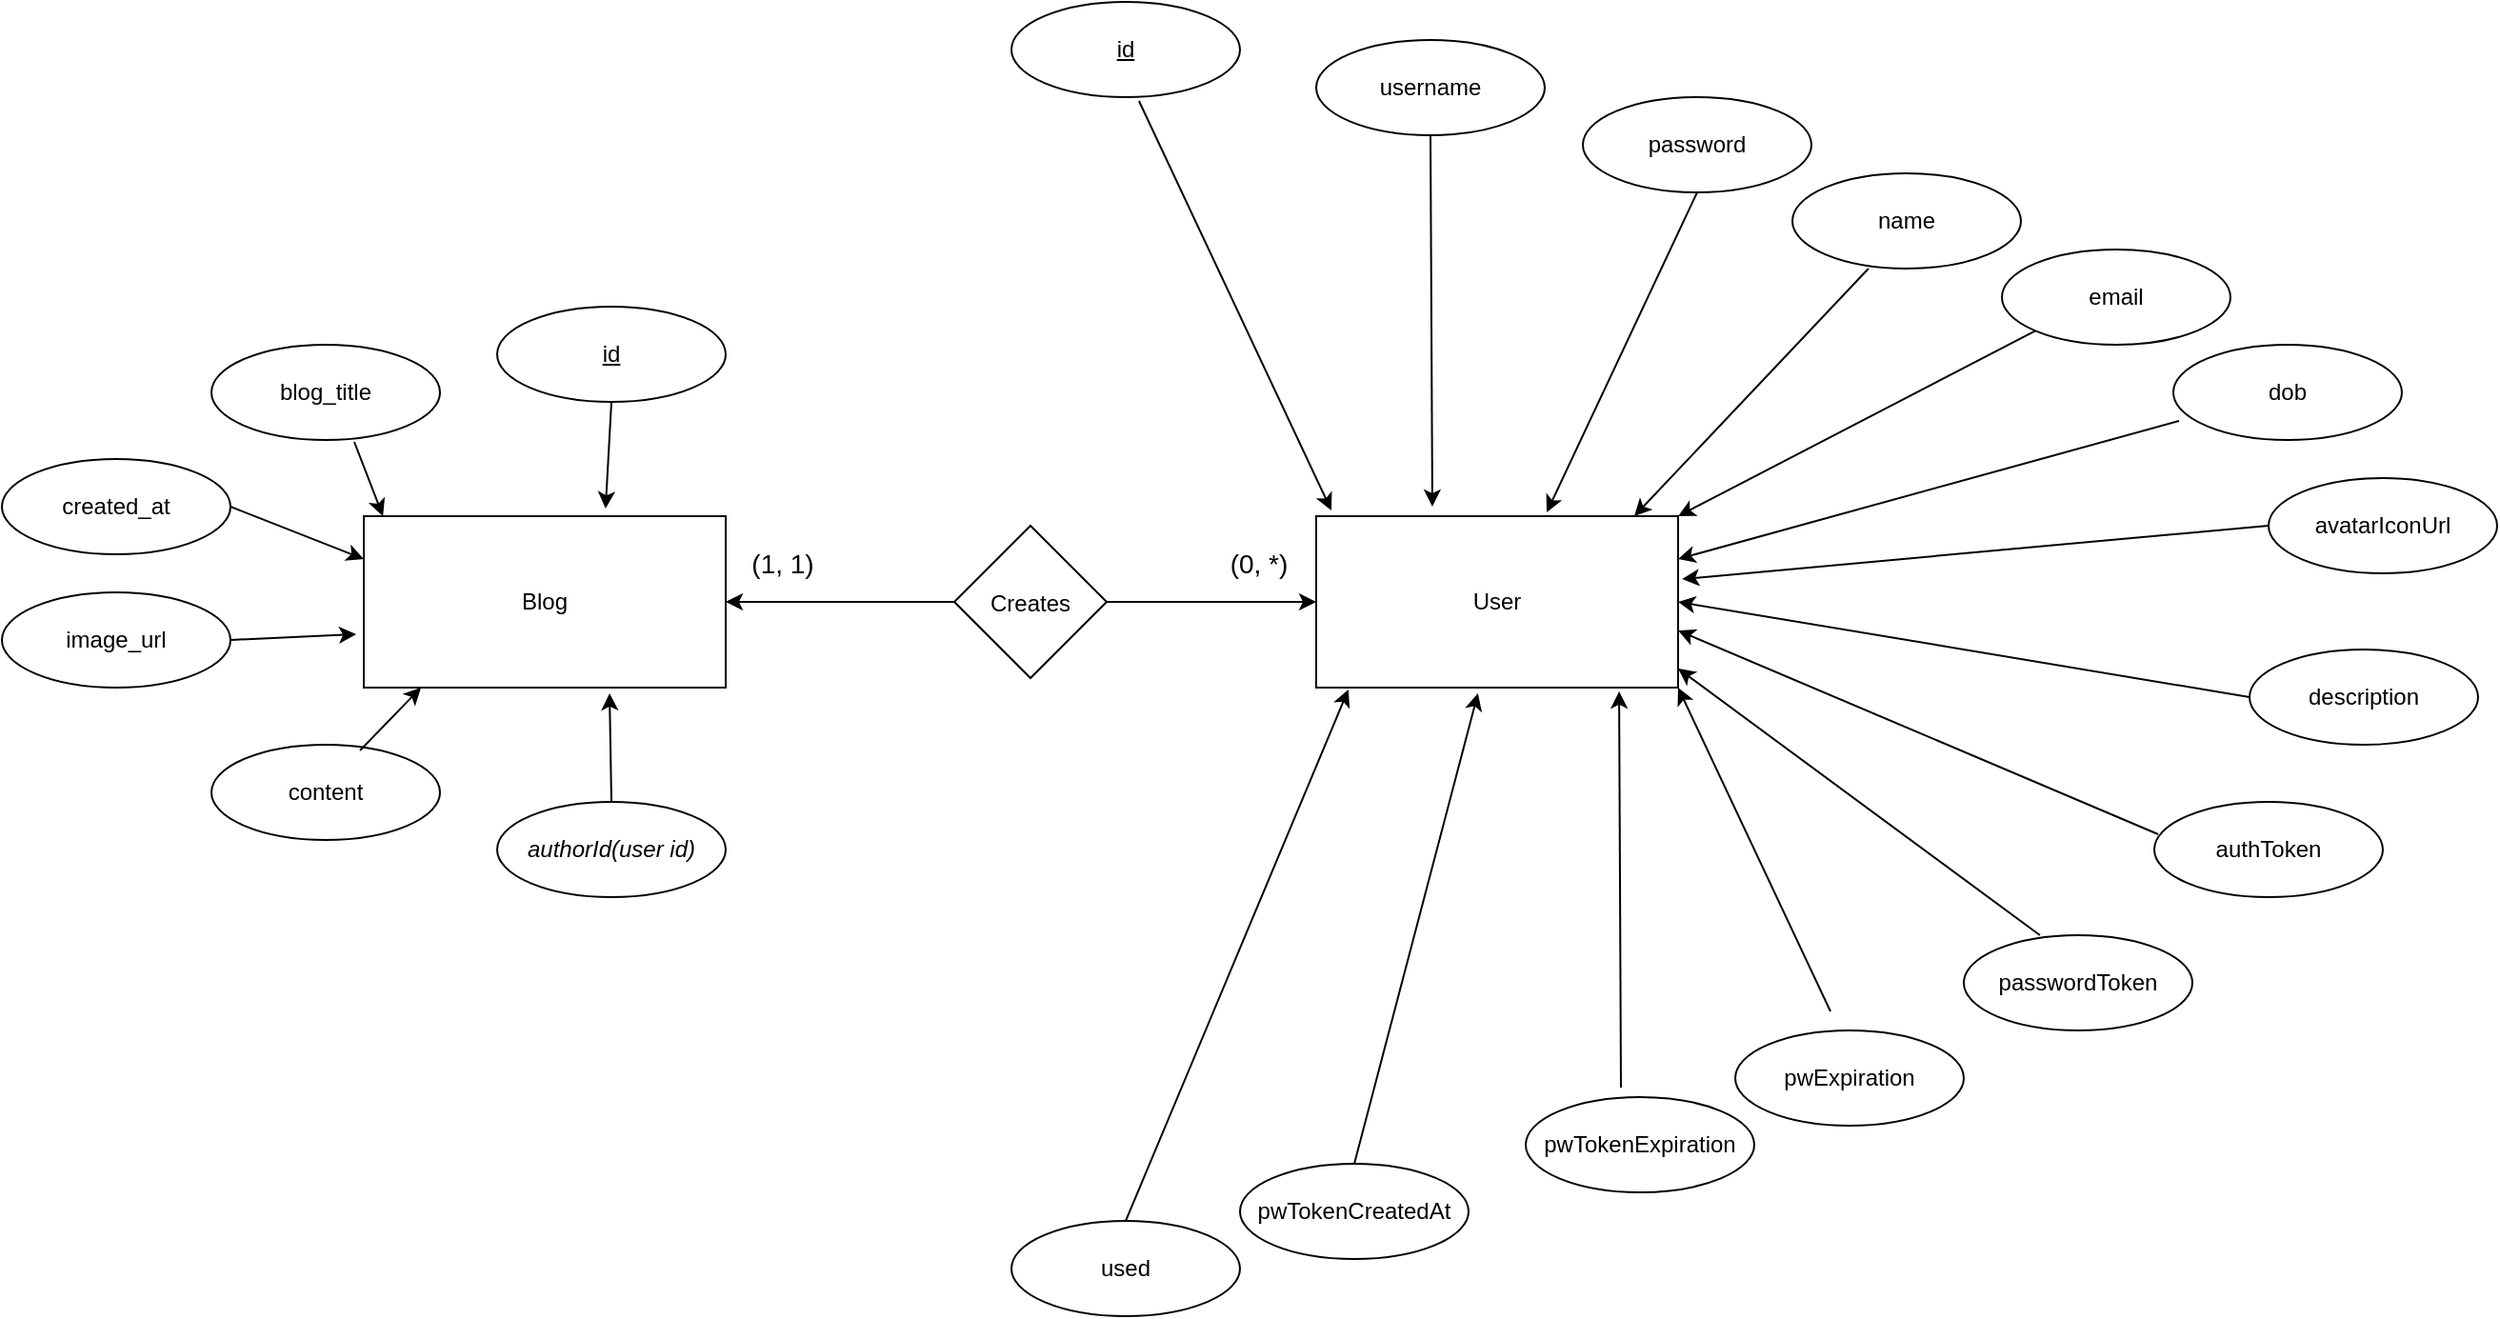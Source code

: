 <mxfile version="20.5.1" type="device"><diagram id="69atYNygqy9pzFIvGT4j" name="Page-1"><mxGraphModel dx="2249" dy="762" grid="1" gridSize="10" guides="1" tooltips="1" connect="1" arrows="1" fold="1" page="1" pageScale="1" pageWidth="827" pageHeight="1169" math="0" shadow="0"><root><mxCell id="0"/><mxCell id="1" parent="0"/><mxCell id="5x5Agl6nik3H9AkThnxV-1" value="Blog" style="rounded=0;whiteSpace=wrap;html=1;" vertex="1" parent="1"><mxGeometry x="160" y="280" width="190" height="90" as="geometry"/></mxCell><mxCell id="5x5Agl6nik3H9AkThnxV-2" value="User" style="rounded=0;whiteSpace=wrap;html=1;" vertex="1" parent="1"><mxGeometry x="660" y="280" width="190" height="90" as="geometry"/></mxCell><mxCell id="5x5Agl6nik3H9AkThnxV-4" value="" style="endArrow=classic;startArrow=none;html=1;rounded=0;entryX=0;entryY=0.5;entryDx=0;entryDy=0;exitX=1;exitY=0.5;exitDx=0;exitDy=0;" edge="1" parent="1" source="5x5Agl6nik3H9AkThnxV-51" target="5x5Agl6nik3H9AkThnxV-2"><mxGeometry width="50" height="50" relative="1" as="geometry"><mxPoint x="390" y="420" as="sourcePoint"/><mxPoint x="440" y="370" as="targetPoint"/></mxGeometry></mxCell><mxCell id="5x5Agl6nik3H9AkThnxV-5" value="&lt;u&gt;id&lt;/u&gt;" style="ellipse;whiteSpace=wrap;html=1;" vertex="1" parent="1"><mxGeometry x="230" y="170" width="120" height="50" as="geometry"/></mxCell><mxCell id="5x5Agl6nik3H9AkThnxV-6" value="blog_title" style="ellipse;whiteSpace=wrap;html=1;" vertex="1" parent="1"><mxGeometry x="80" y="190" width="120" height="50" as="geometry"/></mxCell><mxCell id="5x5Agl6nik3H9AkThnxV-7" value="created_at" style="ellipse;whiteSpace=wrap;html=1;" vertex="1" parent="1"><mxGeometry x="-30" y="250" width="120" height="50" as="geometry"/></mxCell><mxCell id="5x5Agl6nik3H9AkThnxV-8" value="image_url" style="ellipse;whiteSpace=wrap;html=1;" vertex="1" parent="1"><mxGeometry x="-30" y="320" width="120" height="50" as="geometry"/></mxCell><mxCell id="5x5Agl6nik3H9AkThnxV-9" value="content" style="ellipse;whiteSpace=wrap;html=1;" vertex="1" parent="1"><mxGeometry x="80" y="400" width="120" height="50" as="geometry"/></mxCell><mxCell id="5x5Agl6nik3H9AkThnxV-10" value="&lt;i&gt;authorId(user id)&lt;/i&gt;" style="ellipse;whiteSpace=wrap;html=1;" vertex="1" parent="1"><mxGeometry x="230" y="430" width="120" height="50" as="geometry"/></mxCell><mxCell id="5x5Agl6nik3H9AkThnxV-12" value="username" style="ellipse;whiteSpace=wrap;html=1;" vertex="1" parent="1"><mxGeometry x="660" y="30" width="120" height="50" as="geometry"/></mxCell><mxCell id="5x5Agl6nik3H9AkThnxV-13" value="password" style="ellipse;whiteSpace=wrap;html=1;" vertex="1" parent="1"><mxGeometry x="800" y="60" width="120" height="50" as="geometry"/></mxCell><mxCell id="5x5Agl6nik3H9AkThnxV-14" value="name" style="ellipse;whiteSpace=wrap;html=1;" vertex="1" parent="1"><mxGeometry x="910" y="100" width="120" height="50" as="geometry"/></mxCell><mxCell id="5x5Agl6nik3H9AkThnxV-15" value="email" style="ellipse;whiteSpace=wrap;html=1;" vertex="1" parent="1"><mxGeometry x="1020" y="140" width="120" height="50" as="geometry"/></mxCell><mxCell id="5x5Agl6nik3H9AkThnxV-16" value="dob" style="ellipse;whiteSpace=wrap;html=1;" vertex="1" parent="1"><mxGeometry x="1110" y="190" width="120" height="50" as="geometry"/></mxCell><mxCell id="5x5Agl6nik3H9AkThnxV-17" value="avatarIconUrl" style="ellipse;whiteSpace=wrap;html=1;" vertex="1" parent="1"><mxGeometry x="1160" y="260" width="120" height="50" as="geometry"/></mxCell><mxCell id="5x5Agl6nik3H9AkThnxV-18" value="description" style="ellipse;whiteSpace=wrap;html=1;" vertex="1" parent="1"><mxGeometry x="1150" y="350" width="120" height="50" as="geometry"/></mxCell><mxCell id="5x5Agl6nik3H9AkThnxV-19" value="authToken" style="ellipse;whiteSpace=wrap;html=1;" vertex="1" parent="1"><mxGeometry x="1100" y="430" width="120" height="50" as="geometry"/></mxCell><mxCell id="5x5Agl6nik3H9AkThnxV-20" value="passwordToken" style="ellipse;whiteSpace=wrap;html=1;" vertex="1" parent="1"><mxGeometry x="1000" y="500" width="120" height="50" as="geometry"/></mxCell><mxCell id="5x5Agl6nik3H9AkThnxV-21" value="pwExpiration" style="ellipse;whiteSpace=wrap;html=1;" vertex="1" parent="1"><mxGeometry x="880" y="550" width="120" height="50" as="geometry"/></mxCell><mxCell id="5x5Agl6nik3H9AkThnxV-22" value="pwTokenExpiration" style="ellipse;whiteSpace=wrap;html=1;" vertex="1" parent="1"><mxGeometry x="770" y="585" width="120" height="50" as="geometry"/></mxCell><mxCell id="5x5Agl6nik3H9AkThnxV-23" value="pwTokenCreatedAt" style="ellipse;whiteSpace=wrap;html=1;" vertex="1" parent="1"><mxGeometry x="620" y="620" width="120" height="50" as="geometry"/></mxCell><mxCell id="5x5Agl6nik3H9AkThnxV-24" value="used" style="ellipse;whiteSpace=wrap;html=1;" vertex="1" parent="1"><mxGeometry x="500" y="650" width="120" height="50" as="geometry"/></mxCell><mxCell id="5x5Agl6nik3H9AkThnxV-26" value="&lt;u&gt;id&lt;/u&gt;" style="ellipse;whiteSpace=wrap;html=1;" vertex="1" parent="1"><mxGeometry x="500" y="10" width="120" height="50" as="geometry"/></mxCell><mxCell id="5x5Agl6nik3H9AkThnxV-27" value="" style="endArrow=classic;html=1;rounded=0;exitX=0.5;exitY=0;exitDx=0;exitDy=0;entryX=0.679;entryY=1.033;entryDx=0;entryDy=0;entryPerimeter=0;" edge="1" parent="1" source="5x5Agl6nik3H9AkThnxV-10" target="5x5Agl6nik3H9AkThnxV-1"><mxGeometry width="50" height="50" relative="1" as="geometry"><mxPoint x="530" y="420" as="sourcePoint"/><mxPoint x="580" y="370" as="targetPoint"/></mxGeometry></mxCell><mxCell id="5x5Agl6nik3H9AkThnxV-28" value="" style="endArrow=classic;html=1;rounded=0;exitX=0.65;exitY=0.06;exitDx=0;exitDy=0;entryX=0.158;entryY=1;entryDx=0;entryDy=0;entryPerimeter=0;exitPerimeter=0;" edge="1" parent="1" source="5x5Agl6nik3H9AkThnxV-9" target="5x5Agl6nik3H9AkThnxV-1"><mxGeometry width="50" height="50" relative="1" as="geometry"><mxPoint x="300" y="440" as="sourcePoint"/><mxPoint x="299.01" y="382.97" as="targetPoint"/></mxGeometry></mxCell><mxCell id="5x5Agl6nik3H9AkThnxV-29" value="" style="endArrow=classic;html=1;rounded=0;exitX=1;exitY=0.5;exitDx=0;exitDy=0;entryX=-0.021;entryY=0.689;entryDx=0;entryDy=0;entryPerimeter=0;" edge="1" parent="1" source="5x5Agl6nik3H9AkThnxV-8" target="5x5Agl6nik3H9AkThnxV-1"><mxGeometry width="50" height="50" relative="1" as="geometry"><mxPoint x="168" y="413" as="sourcePoint"/><mxPoint x="200.02" y="380" as="targetPoint"/></mxGeometry></mxCell><mxCell id="5x5Agl6nik3H9AkThnxV-30" value="" style="endArrow=classic;html=1;rounded=0;exitX=1;exitY=0.5;exitDx=0;exitDy=0;entryX=0;entryY=0.25;entryDx=0;entryDy=0;" edge="1" parent="1" source="5x5Agl6nik3H9AkThnxV-7" target="5x5Agl6nik3H9AkThnxV-1"><mxGeometry width="50" height="50" relative="1" as="geometry"><mxPoint x="100" y="355" as="sourcePoint"/><mxPoint x="166.01" y="352.01" as="targetPoint"/></mxGeometry></mxCell><mxCell id="5x5Agl6nik3H9AkThnxV-31" value="" style="endArrow=classic;html=1;rounded=0;exitX=0.625;exitY=1.02;exitDx=0;exitDy=0;entryX=0.053;entryY=0;entryDx=0;entryDy=0;exitPerimeter=0;entryPerimeter=0;" edge="1" parent="1" source="5x5Agl6nik3H9AkThnxV-6" target="5x5Agl6nik3H9AkThnxV-1"><mxGeometry width="50" height="50" relative="1" as="geometry"><mxPoint x="100" y="285" as="sourcePoint"/><mxPoint x="170" y="312.5" as="targetPoint"/></mxGeometry></mxCell><mxCell id="5x5Agl6nik3H9AkThnxV-32" value="" style="endArrow=classic;html=1;rounded=0;exitX=0.5;exitY=1;exitDx=0;exitDy=0;entryX=0.668;entryY=-0.044;entryDx=0;entryDy=0;entryPerimeter=0;" edge="1" parent="1" source="5x5Agl6nik3H9AkThnxV-5" target="5x5Agl6nik3H9AkThnxV-1"><mxGeometry width="50" height="50" relative="1" as="geometry"><mxPoint x="165" y="251" as="sourcePoint"/><mxPoint x="180.07" y="290" as="targetPoint"/></mxGeometry></mxCell><mxCell id="5x5Agl6nik3H9AkThnxV-33" value="" style="endArrow=classic;html=1;rounded=0;exitX=0.558;exitY=1.04;exitDx=0;exitDy=0;entryX=0.042;entryY=-0.033;entryDx=0;entryDy=0;entryPerimeter=0;exitPerimeter=0;" edge="1" parent="1" source="5x5Agl6nik3H9AkThnxV-26" target="5x5Agl6nik3H9AkThnxV-2"><mxGeometry width="50" height="50" relative="1" as="geometry"><mxPoint x="300" y="230" as="sourcePoint"/><mxPoint x="296.92" y="286.04" as="targetPoint"/></mxGeometry></mxCell><mxCell id="5x5Agl6nik3H9AkThnxV-34" value="" style="endArrow=classic;html=1;rounded=0;exitX=0.5;exitY=1;exitDx=0;exitDy=0;entryX=0.321;entryY=-0.056;entryDx=0;entryDy=0;entryPerimeter=0;" edge="1" parent="1" source="5x5Agl6nik3H9AkThnxV-12" target="5x5Agl6nik3H9AkThnxV-2"><mxGeometry width="50" height="50" relative="1" as="geometry"><mxPoint x="576.96" y="72" as="sourcePoint"/><mxPoint x="677.98" y="287.03" as="targetPoint"/></mxGeometry></mxCell><mxCell id="5x5Agl6nik3H9AkThnxV-35" value="" style="endArrow=classic;html=1;rounded=0;exitX=0.5;exitY=1;exitDx=0;exitDy=0;entryX=0.637;entryY=-0.022;entryDx=0;entryDy=0;entryPerimeter=0;" edge="1" parent="1" source="5x5Agl6nik3H9AkThnxV-13" target="5x5Agl6nik3H9AkThnxV-2"><mxGeometry width="50" height="50" relative="1" as="geometry"><mxPoint x="730" y="90" as="sourcePoint"/><mxPoint x="730.99" y="284.96" as="targetPoint"/></mxGeometry></mxCell><mxCell id="5x5Agl6nik3H9AkThnxV-36" value="" style="endArrow=classic;html=1;rounded=0;exitX=0.333;exitY=1;exitDx=0;exitDy=0;entryX=0.879;entryY=0;entryDx=0;entryDy=0;entryPerimeter=0;exitPerimeter=0;" edge="1" parent="1" source="5x5Agl6nik3H9AkThnxV-14" target="5x5Agl6nik3H9AkThnxV-2"><mxGeometry width="50" height="50" relative="1" as="geometry"><mxPoint x="870" y="120" as="sourcePoint"/><mxPoint x="791.03" y="288.02" as="targetPoint"/></mxGeometry></mxCell><mxCell id="5x5Agl6nik3H9AkThnxV-37" value="" style="endArrow=classic;html=1;rounded=0;exitX=0;exitY=1;exitDx=0;exitDy=0;entryX=1;entryY=0;entryDx=0;entryDy=0;" edge="1" parent="1" source="5x5Agl6nik3H9AkThnxV-15" target="5x5Agl6nik3H9AkThnxV-2"><mxGeometry width="50" height="50" relative="1" as="geometry"><mxPoint x="959.96" y="160" as="sourcePoint"/><mxPoint x="837.01" y="290" as="targetPoint"/></mxGeometry></mxCell><mxCell id="5x5Agl6nik3H9AkThnxV-38" value="" style="endArrow=classic;html=1;rounded=0;exitX=0.025;exitY=0.8;exitDx=0;exitDy=0;entryX=1;entryY=0.25;entryDx=0;entryDy=0;exitPerimeter=0;" edge="1" parent="1" source="5x5Agl6nik3H9AkThnxV-16" target="5x5Agl6nik3H9AkThnxV-2"><mxGeometry width="50" height="50" relative="1" as="geometry"><mxPoint x="1047.574" y="192.678" as="sourcePoint"/><mxPoint x="860" y="290" as="targetPoint"/></mxGeometry></mxCell><mxCell id="5x5Agl6nik3H9AkThnxV-39" value="" style="endArrow=classic;html=1;rounded=0;exitX=0;exitY=0.5;exitDx=0;exitDy=0;entryX=1.011;entryY=0.367;entryDx=0;entryDy=0;entryPerimeter=0;" edge="1" parent="1" source="5x5Agl6nik3H9AkThnxV-17" target="5x5Agl6nik3H9AkThnxV-2"><mxGeometry width="50" height="50" relative="1" as="geometry"><mxPoint x="1123" y="240" as="sourcePoint"/><mxPoint x="860" y="312.5" as="targetPoint"/></mxGeometry></mxCell><mxCell id="5x5Agl6nik3H9AkThnxV-40" value="" style="endArrow=classic;html=1;rounded=0;exitX=0;exitY=0.5;exitDx=0;exitDy=0;entryX=1;entryY=0.5;entryDx=0;entryDy=0;" edge="1" parent="1" source="5x5Agl6nik3H9AkThnxV-18" target="5x5Agl6nik3H9AkThnxV-2"><mxGeometry width="50" height="50" relative="1" as="geometry"><mxPoint x="1170" y="295" as="sourcePoint"/><mxPoint x="862.09" y="323.03" as="targetPoint"/></mxGeometry></mxCell><mxCell id="5x5Agl6nik3H9AkThnxV-42" value="" style="endArrow=classic;html=1;rounded=0;exitX=0.017;exitY=0.34;exitDx=0;exitDy=0;entryX=1;entryY=0.667;entryDx=0;entryDy=0;exitPerimeter=0;entryPerimeter=0;" edge="1" parent="1" source="5x5Agl6nik3H9AkThnxV-19" target="5x5Agl6nik3H9AkThnxV-2"><mxGeometry width="50" height="50" relative="1" as="geometry"><mxPoint x="1160" y="385" as="sourcePoint"/><mxPoint x="860" y="335" as="targetPoint"/></mxGeometry></mxCell><mxCell id="5x5Agl6nik3H9AkThnxV-43" value="" style="endArrow=classic;html=1;rounded=0;exitX=0.333;exitY=0;exitDx=0;exitDy=0;entryX=1;entryY=0.889;entryDx=0;entryDy=0;exitPerimeter=0;entryPerimeter=0;" edge="1" parent="1" source="5x5Agl6nik3H9AkThnxV-20" target="5x5Agl6nik3H9AkThnxV-2"><mxGeometry width="50" height="50" relative="1" as="geometry"><mxPoint x="1112.04" y="457" as="sourcePoint"/><mxPoint x="860" y="350.03" as="targetPoint"/></mxGeometry></mxCell><mxCell id="5x5Agl6nik3H9AkThnxV-44" value="" style="endArrow=classic;html=1;rounded=0;entryX=1;entryY=1;entryDx=0;entryDy=0;" edge="1" parent="1" target="5x5Agl6nik3H9AkThnxV-2"><mxGeometry width="50" height="50" relative="1" as="geometry"><mxPoint x="930" y="540" as="sourcePoint"/><mxPoint x="860" y="370.01" as="targetPoint"/></mxGeometry></mxCell><mxCell id="5x5Agl6nik3H9AkThnxV-45" value="" style="endArrow=classic;html=1;rounded=0;entryX=0.837;entryY=1.022;entryDx=0;entryDy=0;entryPerimeter=0;" edge="1" parent="1" target="5x5Agl6nik3H9AkThnxV-2"><mxGeometry width="50" height="50" relative="1" as="geometry"><mxPoint x="820" y="580" as="sourcePoint"/><mxPoint x="860" y="380" as="targetPoint"/></mxGeometry></mxCell><mxCell id="5x5Agl6nik3H9AkThnxV-46" value="" style="endArrow=classic;html=1;rounded=0;entryX=0.447;entryY=1.033;entryDx=0;entryDy=0;entryPerimeter=0;exitX=0.5;exitY=0;exitDx=0;exitDy=0;" edge="1" parent="1" source="5x5Agl6nik3H9AkThnxV-23" target="5x5Agl6nik3H9AkThnxV-2"><mxGeometry width="50" height="50" relative="1" as="geometry"><mxPoint x="830" y="590" as="sourcePoint"/><mxPoint x="829.03" y="381.98" as="targetPoint"/></mxGeometry></mxCell><mxCell id="5x5Agl6nik3H9AkThnxV-47" value="" style="endArrow=classic;html=1;rounded=0;entryX=0.089;entryY=1.011;entryDx=0;entryDy=0;entryPerimeter=0;exitX=0.5;exitY=0;exitDx=0;exitDy=0;" edge="1" parent="1" source="5x5Agl6nik3H9AkThnxV-24" target="5x5Agl6nik3H9AkThnxV-2"><mxGeometry width="50" height="50" relative="1" as="geometry"><mxPoint x="690" y="630" as="sourcePoint"/><mxPoint x="754.93" y="382.97" as="targetPoint"/></mxGeometry></mxCell><mxCell id="5x5Agl6nik3H9AkThnxV-49" value="&lt;font style=&quot;font-size: 14px;&quot;&gt;(1, 1)&lt;/font&gt;" style="text;html=1;strokeColor=none;fillColor=none;align=center;verticalAlign=middle;whiteSpace=wrap;rounded=0;" vertex="1" parent="1"><mxGeometry x="350" y="290" width="60" height="30" as="geometry"/></mxCell><mxCell id="5x5Agl6nik3H9AkThnxV-50" value="&lt;font style=&quot;font-size: 14px;&quot;&gt;(0, *)&lt;/font&gt;" style="text;html=1;strokeColor=none;fillColor=none;align=center;verticalAlign=middle;whiteSpace=wrap;rounded=0;" vertex="1" parent="1"><mxGeometry x="600" y="290" width="60" height="30" as="geometry"/></mxCell><mxCell id="5x5Agl6nik3H9AkThnxV-51" value="&lt;font style=&quot;font-size: 12px;&quot;&gt;Creates&lt;/font&gt;" style="rhombus;whiteSpace=wrap;html=1;fontSize=14;" vertex="1" parent="1"><mxGeometry x="470" y="285" width="80" height="80" as="geometry"/></mxCell><mxCell id="5x5Agl6nik3H9AkThnxV-52" value="" style="endArrow=none;startArrow=classic;html=1;rounded=0;entryX=0;entryY=0.5;entryDx=0;entryDy=0;exitX=1;exitY=0.5;exitDx=0;exitDy=0;" edge="1" parent="1" source="5x5Agl6nik3H9AkThnxV-1" target="5x5Agl6nik3H9AkThnxV-51"><mxGeometry width="50" height="50" relative="1" as="geometry"><mxPoint x="350" y="325" as="sourcePoint"/><mxPoint x="660" y="325" as="targetPoint"/></mxGeometry></mxCell></root></mxGraphModel></diagram></mxfile>